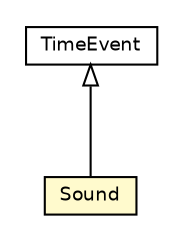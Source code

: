 #!/usr/local/bin/dot
#
# Class diagram 
# Generated by UMLGraph version R5_6-24-gf6e263 (http://www.umlgraph.org/)
#

digraph G {
	edge [fontname="Helvetica",fontsize=10,labelfontname="Helvetica",labelfontsize=10];
	node [fontname="Helvetica",fontsize=10,shape=plaintext];
	nodesep=0.25;
	ranksep=0.5;
	// com.rockhoppertech.music.series.time.TimeEvent
	c6544 [label=<<table title="com.rockhoppertech.music.series.time.TimeEvent" border="0" cellborder="1" cellspacing="0" cellpadding="2" port="p" href="./TimeEvent.html">
		<tr><td><table border="0" cellspacing="0" cellpadding="1">
<tr><td align="center" balign="center"> TimeEvent </td></tr>
		</table></td></tr>
		</table>>, URL="./TimeEvent.html", fontname="Helvetica", fontcolor="black", fontsize=9.0];
	// com.rockhoppertech.music.series.time.Sound
	c6546 [label=<<table title="com.rockhoppertech.music.series.time.Sound" border="0" cellborder="1" cellspacing="0" cellpadding="2" port="p" bgcolor="lemonChiffon" href="./Sound.html">
		<tr><td><table border="0" cellspacing="0" cellpadding="1">
<tr><td align="center" balign="center"> Sound </td></tr>
		</table></td></tr>
		</table>>, URL="./Sound.html", fontname="Helvetica", fontcolor="black", fontsize=9.0];
	//com.rockhoppertech.music.series.time.Sound extends com.rockhoppertech.music.series.time.TimeEvent
	c6544:p -> c6546:p [dir=back,arrowtail=empty];
}

